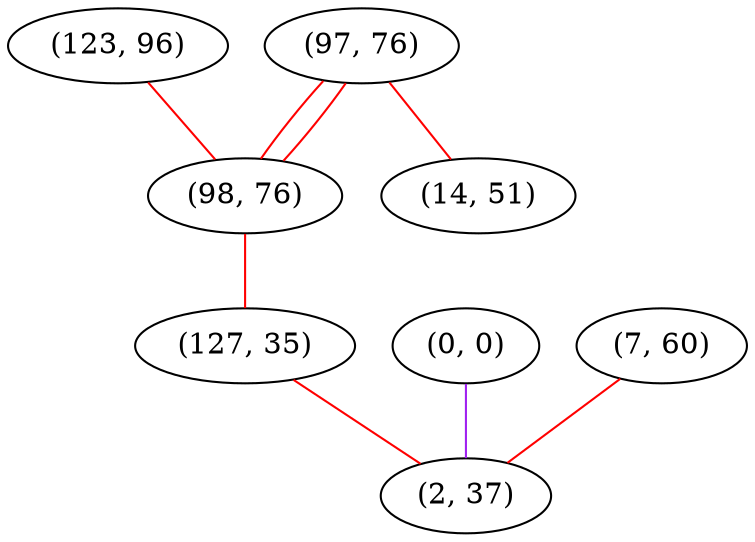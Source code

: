 graph "" {
"(123, 96)";
"(0, 0)";
"(97, 76)";
"(14, 51)";
"(98, 76)";
"(7, 60)";
"(127, 35)";
"(2, 37)";
"(123, 96)" -- "(98, 76)"  [color=red, key=0, weight=1];
"(0, 0)" -- "(2, 37)"  [color=purple, key=0, weight=4];
"(97, 76)" -- "(14, 51)"  [color=red, key=0, weight=1];
"(97, 76)" -- "(98, 76)"  [color=red, key=0, weight=1];
"(97, 76)" -- "(98, 76)"  [color=red, key=1, weight=1];
"(98, 76)" -- "(127, 35)"  [color=red, key=0, weight=1];
"(7, 60)" -- "(2, 37)"  [color=red, key=0, weight=1];
"(127, 35)" -- "(2, 37)"  [color=red, key=0, weight=1];
}
